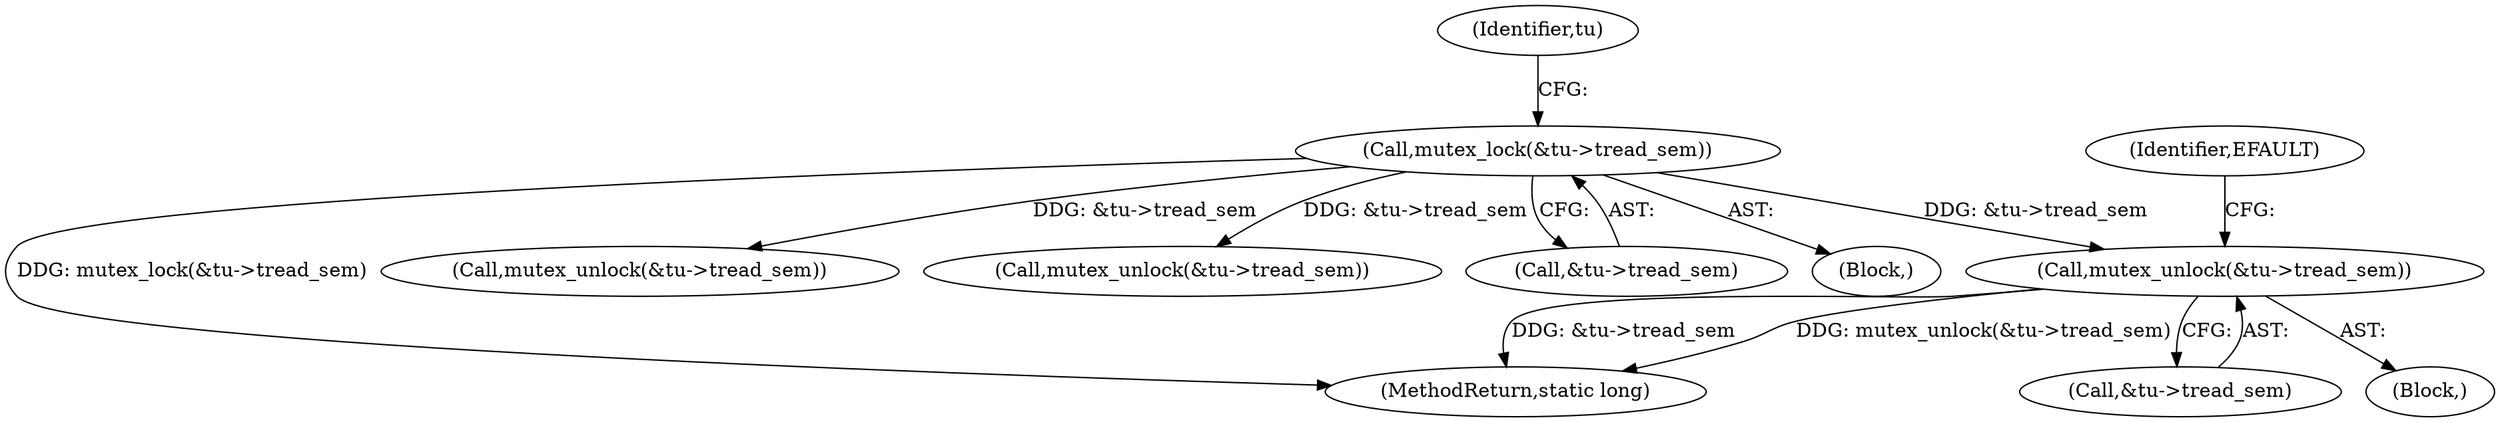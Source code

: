digraph "1_linux_af368027a49a751d6ff4ee9e3f9961f35bb4fede@API" {
"1000164" [label="(Call,mutex_unlock(&tu->tread_sem))"];
"1000141" [label="(Call,mutex_lock(&tu->tread_sem))"];
"1000141" [label="(Call,mutex_lock(&tu->tread_sem))"];
"1000245" [label="(MethodReturn,static long)"];
"1000164" [label="(Call,mutex_unlock(&tu->tread_sem))"];
"1000171" [label="(Identifier,EFAULT)"];
"1000165" [label="(Call,&tu->tread_sem)"];
"1000148" [label="(Identifier,tu)"];
"1000151" [label="(Call,mutex_unlock(&tu->tread_sem))"];
"1000180" [label="(Call,mutex_unlock(&tu->tread_sem))"];
"1000163" [label="(Block,)"];
"1000142" [label="(Call,&tu->tread_sem)"];
"1000139" [label="(Block,)"];
"1000164" -> "1000163"  [label="AST: "];
"1000164" -> "1000165"  [label="CFG: "];
"1000165" -> "1000164"  [label="AST: "];
"1000171" -> "1000164"  [label="CFG: "];
"1000164" -> "1000245"  [label="DDG: mutex_unlock(&tu->tread_sem)"];
"1000164" -> "1000245"  [label="DDG: &tu->tread_sem"];
"1000141" -> "1000164"  [label="DDG: &tu->tread_sem"];
"1000141" -> "1000139"  [label="AST: "];
"1000141" -> "1000142"  [label="CFG: "];
"1000142" -> "1000141"  [label="AST: "];
"1000148" -> "1000141"  [label="CFG: "];
"1000141" -> "1000245"  [label="DDG: mutex_lock(&tu->tread_sem)"];
"1000141" -> "1000151"  [label="DDG: &tu->tread_sem"];
"1000141" -> "1000180"  [label="DDG: &tu->tread_sem"];
}
